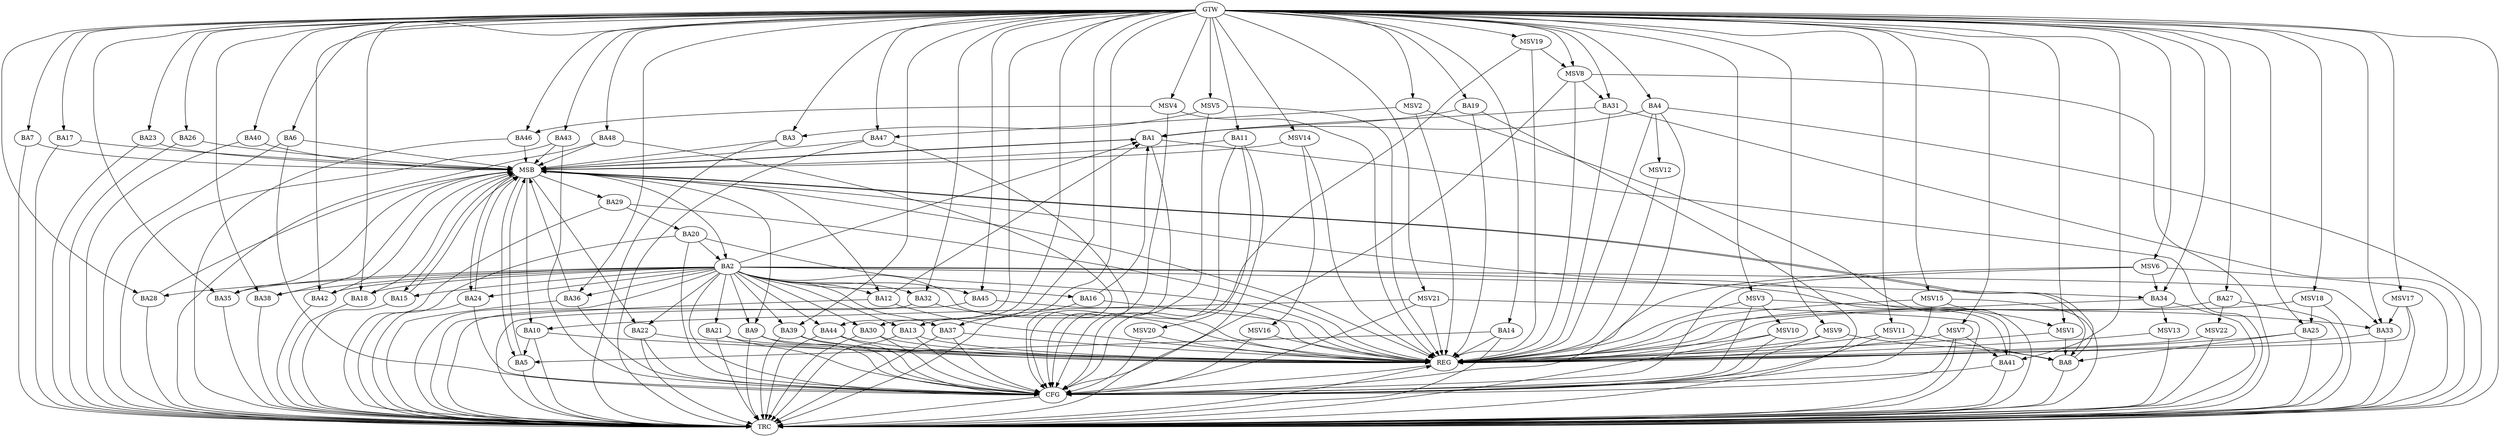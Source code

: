 strict digraph G {
  BA1 [ label="BA1" ];
  BA2 [ label="BA2" ];
  BA3 [ label="BA3" ];
  BA4 [ label="BA4" ];
  BA5 [ label="BA5" ];
  BA6 [ label="BA6" ];
  BA7 [ label="BA7" ];
  BA8 [ label="BA8" ];
  BA9 [ label="BA9" ];
  BA10 [ label="BA10" ];
  BA11 [ label="BA11" ];
  BA12 [ label="BA12" ];
  BA13 [ label="BA13" ];
  BA14 [ label="BA14" ];
  BA15 [ label="BA15" ];
  BA16 [ label="BA16" ];
  BA17 [ label="BA17" ];
  BA18 [ label="BA18" ];
  BA19 [ label="BA19" ];
  BA20 [ label="BA20" ];
  BA21 [ label="BA21" ];
  BA22 [ label="BA22" ];
  BA23 [ label="BA23" ];
  BA24 [ label="BA24" ];
  BA25 [ label="BA25" ];
  BA26 [ label="BA26" ];
  BA27 [ label="BA27" ];
  BA28 [ label="BA28" ];
  BA29 [ label="BA29" ];
  BA30 [ label="BA30" ];
  BA31 [ label="BA31" ];
  BA32 [ label="BA32" ];
  BA33 [ label="BA33" ];
  BA34 [ label="BA34" ];
  BA35 [ label="BA35" ];
  BA36 [ label="BA36" ];
  BA37 [ label="BA37" ];
  BA38 [ label="BA38" ];
  BA39 [ label="BA39" ];
  BA40 [ label="BA40" ];
  BA41 [ label="BA41" ];
  BA42 [ label="BA42" ];
  BA43 [ label="BA43" ];
  BA44 [ label="BA44" ];
  BA45 [ label="BA45" ];
  BA46 [ label="BA46" ];
  BA47 [ label="BA47" ];
  BA48 [ label="BA48" ];
  GTW [ label="GTW" ];
  REG [ label="REG" ];
  MSB [ label="MSB" ];
  CFG [ label="CFG" ];
  TRC [ label="TRC" ];
  MSV1 [ label="MSV1" ];
  MSV2 [ label="MSV2" ];
  MSV3 [ label="MSV3" ];
  MSV4 [ label="MSV4" ];
  MSV5 [ label="MSV5" ];
  MSV6 [ label="MSV6" ];
  MSV7 [ label="MSV7" ];
  MSV8 [ label="MSV8" ];
  MSV9 [ label="MSV9" ];
  MSV10 [ label="MSV10" ];
  MSV11 [ label="MSV11" ];
  MSV12 [ label="MSV12" ];
  MSV13 [ label="MSV13" ];
  MSV14 [ label="MSV14" ];
  MSV15 [ label="MSV15" ];
  MSV16 [ label="MSV16" ];
  MSV17 [ label="MSV17" ];
  MSV18 [ label="MSV18" ];
  MSV19 [ label="MSV19" ];
  MSV20 [ label="MSV20" ];
  MSV21 [ label="MSV21" ];
  MSV22 [ label="MSV22" ];
  BA2 -> BA1;
  BA4 -> BA1;
  BA10 -> BA5;
  BA12 -> BA1;
  BA14 -> BA5;
  BA16 -> BA1;
  BA19 -> BA1;
  BA20 -> BA2;
  BA25 -> BA8;
  BA29 -> BA20;
  BA31 -> BA1;
  GTW -> BA3;
  GTW -> BA4;
  GTW -> BA6;
  GTW -> BA7;
  GTW -> BA11;
  GTW -> BA13;
  GTW -> BA14;
  GTW -> BA17;
  GTW -> BA18;
  GTW -> BA19;
  GTW -> BA23;
  GTW -> BA25;
  GTW -> BA26;
  GTW -> BA27;
  GTW -> BA28;
  GTW -> BA30;
  GTW -> BA31;
  GTW -> BA32;
  GTW -> BA33;
  GTW -> BA34;
  GTW -> BA35;
  GTW -> BA36;
  GTW -> BA37;
  GTW -> BA38;
  GTW -> BA39;
  GTW -> BA40;
  GTW -> BA41;
  GTW -> BA42;
  GTW -> BA43;
  GTW -> BA44;
  GTW -> BA45;
  GTW -> BA46;
  GTW -> BA47;
  GTW -> BA48;
  BA2 -> REG;
  BA4 -> REG;
  BA9 -> REG;
  BA10 -> REG;
  BA12 -> REG;
  BA13 -> REG;
  BA14 -> REG;
  BA16 -> REG;
  BA19 -> REG;
  BA20 -> REG;
  BA21 -> REG;
  BA22 -> REG;
  BA25 -> REG;
  BA27 -> REG;
  BA29 -> REG;
  BA30 -> REG;
  BA31 -> REG;
  BA32 -> REG;
  BA33 -> REG;
  BA34 -> REG;
  BA37 -> REG;
  BA39 -> REG;
  BA44 -> REG;
  BA45 -> REG;
  BA1 -> MSB;
  MSB -> BA2;
  MSB -> REG;
  BA3 -> MSB;
  MSB -> BA1;
  BA5 -> MSB;
  BA6 -> MSB;
  BA7 -> MSB;
  BA8 -> MSB;
  MSB -> BA5;
  BA11 -> MSB;
  BA15 -> MSB;
  BA17 -> MSB;
  BA18 -> MSB;
  MSB -> BA12;
  BA23 -> MSB;
  MSB -> BA10;
  BA24 -> MSB;
  BA26 -> MSB;
  BA28 -> MSB;
  BA35 -> MSB;
  BA36 -> MSB;
  BA38 -> MSB;
  BA40 -> MSB;
  MSB -> BA24;
  BA41 -> MSB;
  MSB -> BA9;
  BA42 -> MSB;
  BA43 -> MSB;
  MSB -> BA29;
  BA46 -> MSB;
  MSB -> BA8;
  BA47 -> MSB;
  MSB -> BA15;
  BA48 -> MSB;
  MSB -> BA22;
  BA47 -> CFG;
  BA9 -> CFG;
  BA20 -> CFG;
  BA13 -> CFG;
  BA43 -> CFG;
  BA39 -> CFG;
  BA30 -> CFG;
  BA11 -> CFG;
  BA37 -> CFG;
  BA48 -> CFG;
  BA1 -> CFG;
  BA41 -> CFG;
  BA21 -> CFG;
  BA22 -> CFG;
  BA36 -> CFG;
  BA4 -> CFG;
  BA24 -> CFG;
  BA44 -> CFG;
  BA2 -> CFG;
  BA6 -> CFG;
  REG -> CFG;
  BA1 -> TRC;
  BA2 -> TRC;
  BA3 -> TRC;
  BA4 -> TRC;
  BA5 -> TRC;
  BA6 -> TRC;
  BA7 -> TRC;
  BA8 -> TRC;
  BA9 -> TRC;
  BA10 -> TRC;
  BA11 -> TRC;
  BA12 -> TRC;
  BA13 -> TRC;
  BA14 -> TRC;
  BA15 -> TRC;
  BA16 -> TRC;
  BA17 -> TRC;
  BA18 -> TRC;
  BA19 -> TRC;
  BA20 -> TRC;
  BA21 -> TRC;
  BA22 -> TRC;
  BA23 -> TRC;
  BA24 -> TRC;
  BA25 -> TRC;
  BA26 -> TRC;
  BA27 -> TRC;
  BA28 -> TRC;
  BA29 -> TRC;
  BA30 -> TRC;
  BA31 -> TRC;
  BA32 -> TRC;
  BA33 -> TRC;
  BA34 -> TRC;
  BA35 -> TRC;
  BA36 -> TRC;
  BA37 -> TRC;
  BA38 -> TRC;
  BA39 -> TRC;
  BA40 -> TRC;
  BA41 -> TRC;
  BA42 -> TRC;
  BA43 -> TRC;
  BA44 -> TRC;
  BA45 -> TRC;
  BA46 -> TRC;
  BA47 -> TRC;
  BA48 -> TRC;
  GTW -> TRC;
  CFG -> TRC;
  TRC -> REG;
  BA2 -> BA30;
  BA2 -> BA44;
  BA2 -> BA22;
  BA2 -> BA34;
  BA2 -> BA45;
  BA2 -> BA13;
  BA2 -> BA36;
  BA2 -> BA16;
  BA2 -> BA42;
  BA2 -> BA33;
  BA2 -> BA24;
  BA2 -> BA35;
  BA2 -> BA38;
  BA2 -> BA21;
  BA2 -> BA28;
  BA2 -> BA18;
  BA2 -> BA9;
  BA2 -> BA12;
  BA2 -> BA39;
  BA2 -> BA41;
  BA2 -> BA15;
  BA2 -> BA37;
  BA2 -> BA32;
  MSV1 -> BA8;
  GTW -> MSV1;
  MSV1 -> REG;
  MSV2 -> BA47;
  GTW -> MSV2;
  MSV2 -> REG;
  MSV2 -> TRC;
  MSV3 -> BA33;
  GTW -> MSV3;
  MSV3 -> REG;
  MSV3 -> CFG;
  MSV4 -> BA46;
  GTW -> MSV4;
  MSV4 -> REG;
  MSV4 -> CFG;
  MSV5 -> BA3;
  GTW -> MSV5;
  MSV5 -> REG;
  MSV5 -> CFG;
  MSV6 -> BA34;
  GTW -> MSV6;
  MSV6 -> REG;
  MSV6 -> TRC;
  MSV6 -> CFG;
  MSV7 -> BA41;
  GTW -> MSV7;
  MSV7 -> REG;
  MSV7 -> TRC;
  MSV7 -> CFG;
  MSV8 -> BA31;
  GTW -> MSV8;
  MSV8 -> REG;
  MSV8 -> TRC;
  MSV8 -> CFG;
  MSV9 -> BA8;
  GTW -> MSV9;
  MSV9 -> REG;
  MSV9 -> CFG;
  MSV3 -> MSV10;
  MSV10 -> REG;
  MSV10 -> TRC;
  MSV10 -> CFG;
  MSV11 -> BA8;
  GTW -> MSV11;
  MSV11 -> REG;
  MSV11 -> CFG;
  BA4 -> MSV12;
  MSV12 -> REG;
  BA34 -> MSV13;
  MSV13 -> REG;
  MSV13 -> TRC;
  MSV14 -> MSB;
  GTW -> MSV14;
  MSV14 -> REG;
  MSV15 -> MSV1;
  GTW -> MSV15;
  MSV15 -> REG;
  MSV15 -> TRC;
  MSV15 -> CFG;
  MSV14 -> MSV16;
  MSV16 -> REG;
  MSV16 -> CFG;
  MSV17 -> BA33;
  GTW -> MSV17;
  MSV17 -> REG;
  MSV17 -> TRC;
  MSV18 -> BA25;
  GTW -> MSV18;
  MSV18 -> REG;
  MSV18 -> TRC;
  MSV19 -> MSV8;
  GTW -> MSV19;
  MSV19 -> REG;
  MSV19 -> CFG;
  BA11 -> MSV20;
  MSV20 -> REG;
  MSV20 -> CFG;
  MSV21 -> BA10;
  GTW -> MSV21;
  MSV21 -> REG;
  MSV21 -> TRC;
  MSV21 -> CFG;
  BA27 -> MSV22;
  MSV22 -> REG;
  MSV22 -> TRC;
}
